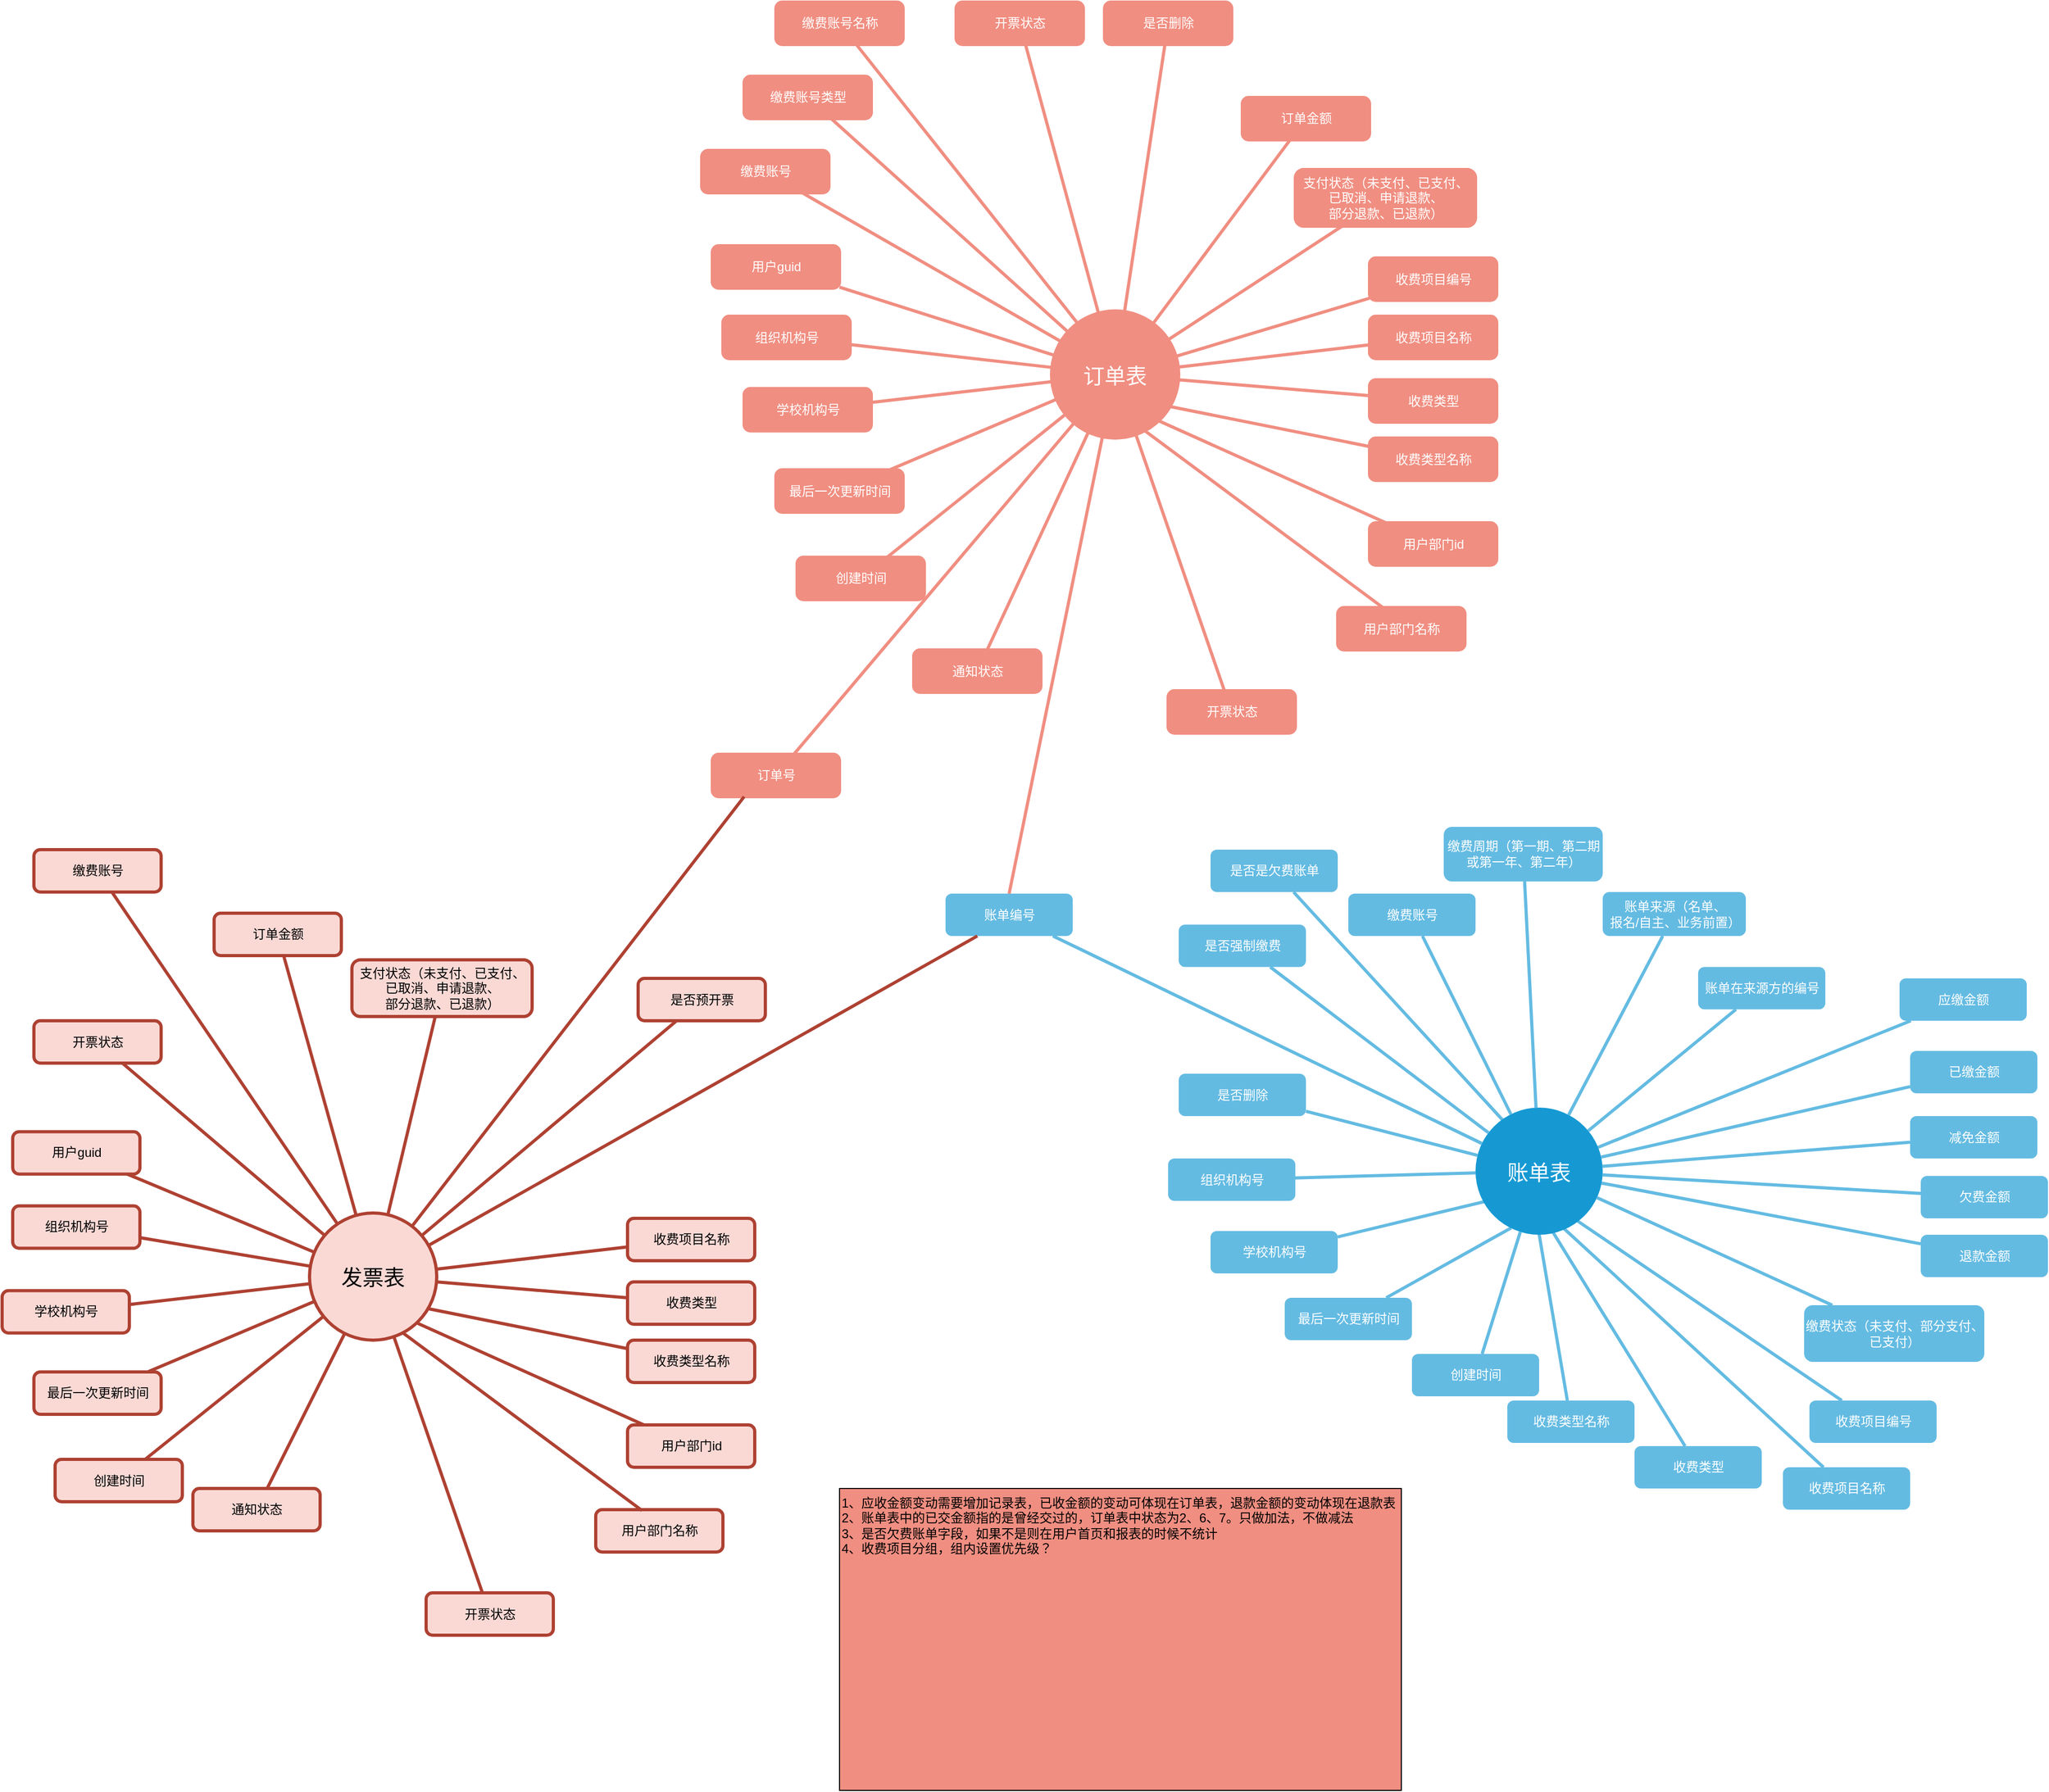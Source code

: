 <mxfile version="13.8.0" type="github">
  <diagram id="6a731a19-8d31-9384-78a2-239565b7b9f0" name="Page-1">
    <mxGraphModel dx="110" dy="1470" grid="1" gridSize="10" guides="1" tooltips="1" connect="1" arrows="1" fold="1" page="1" pageScale="1" pageWidth="1169" pageHeight="827" background="#ffffff" math="0" shadow="0">
      <root>
        <mxCell id="0" />
        <mxCell id="1" parent="0" />
        <mxCell id="pOSD9MgzQfgFi6eEdxhm-1736" value="是否删除" style="rounded=1;fillColor=#64BBE2;strokeColor=none;strokeWidth=3;shadow=0;html=1;fontColor=#FFFFFF;" parent="1" vertex="1">
          <mxGeometry x="2980" y="881.5" width="120" height="40" as="geometry" />
        </mxCell>
        <mxCell id="pOSD9MgzQfgFi6eEdxhm-1737" value="账单编号" style="rounded=1;fillColor=#64BBE2;strokeColor=none;strokeWidth=3;shadow=0;html=1;fontColor=#FFFFFF;" parent="1" vertex="1">
          <mxGeometry x="2760" y="711.5" width="120" height="40" as="geometry" />
        </mxCell>
        <mxCell id="pOSD9MgzQfgFi6eEdxhm-1738" value="缴费账号" style="rounded=1;fillColor=#64BBE2;strokeColor=none;strokeWidth=3;shadow=0;html=1;fontColor=#FFFFFF;" parent="1" vertex="1">
          <mxGeometry x="3140" y="711.5" width="120" height="40" as="geometry" />
        </mxCell>
        <mxCell id="pOSD9MgzQfgFi6eEdxhm-1739" value="账单来源（名单、&lt;br&gt;报名/自主、业务前置）" style="rounded=1;fillColor=#64BBE2;strokeColor=none;strokeWidth=3;shadow=0;html=1;fontColor=#FFFFFF;" parent="1" vertex="1">
          <mxGeometry x="3380" y="710" width="135" height="41.5" as="geometry" />
        </mxCell>
        <mxCell id="pOSD9MgzQfgFi6eEdxhm-1740" value="账单在来源方的编号" style="rounded=1;fillColor=#64BBE2;strokeColor=none;strokeWidth=3;shadow=0;html=1;fontColor=#FFFFFF;" parent="1" vertex="1">
          <mxGeometry x="3470" y="780.75" width="120" height="40" as="geometry" />
        </mxCell>
        <mxCell id="pOSD9MgzQfgFi6eEdxhm-1741" value="已缴金额" style="rounded=1;fillColor=#64BBE2;strokeColor=none;strokeWidth=3;shadow=0;html=1;fontColor=#FFFFFF;" parent="1" vertex="1">
          <mxGeometry x="3670" y="860" width="120" height="40" as="geometry" />
        </mxCell>
        <mxCell id="pOSD9MgzQfgFi6eEdxhm-1742" value="应缴金额" style="rounded=1;fillColor=#64BBE2;strokeColor=none;strokeWidth=3;shadow=0;html=1;fontColor=#FFFFFF;" parent="1" vertex="1">
          <mxGeometry x="3660" y="791.5" width="120" height="40" as="geometry" />
        </mxCell>
        <mxCell id="pOSD9MgzQfgFi6eEdxhm-1743" value="欠费金额" style="rounded=1;fillColor=#64BBE2;strokeColor=none;strokeWidth=3;shadow=0;html=1;fontColor=#FFFFFF;" parent="1" vertex="1">
          <mxGeometry x="3680" y="978" width="120" height="40" as="geometry" />
        </mxCell>
        <mxCell id="pOSD9MgzQfgFi6eEdxhm-1744" value="缴费状态（未支付、部分支付、&lt;br&gt;已支付）" style="rounded=1;fillColor=#64BBE2;strokeColor=none;strokeWidth=3;shadow=0;html=1;fontColor=#FFFFFF;" parent="1" vertex="1">
          <mxGeometry x="3570" y="1100" width="170" height="53.5" as="geometry" />
        </mxCell>
        <mxCell id="pOSD9MgzQfgFi6eEdxhm-1746" value="" style="edgeStyle=none;endArrow=none;strokeWidth=3;strokeColor=#64BBE2;html=1;" parent="1" source="pOSD9MgzQfgFi6eEdxhm-1735" target="pOSD9MgzQfgFi6eEdxhm-1736" edge="1">
          <mxGeometry x="1270" y="331.5" width="100" height="100" as="geometry">
            <mxPoint x="1270" y="431.5" as="sourcePoint" />
            <mxPoint x="1370" y="331.5" as="targetPoint" />
          </mxGeometry>
        </mxCell>
        <mxCell id="pOSD9MgzQfgFi6eEdxhm-1747" value="" style="edgeStyle=none;endArrow=none;strokeWidth=3;strokeColor=#64BBE2;html=1;" parent="1" source="pOSD9MgzQfgFi6eEdxhm-1735" target="pOSD9MgzQfgFi6eEdxhm-1737" edge="1">
          <mxGeometry x="1270" y="331.5" width="100" height="100" as="geometry">
            <mxPoint x="1270" y="431.5" as="sourcePoint" />
            <mxPoint x="1370" y="331.5" as="targetPoint" />
          </mxGeometry>
        </mxCell>
        <mxCell id="pOSD9MgzQfgFi6eEdxhm-1748" value="" style="edgeStyle=none;endArrow=none;strokeWidth=3;strokeColor=#64BBE2;html=1;" parent="1" source="pOSD9MgzQfgFi6eEdxhm-1735" target="pOSD9MgzQfgFi6eEdxhm-1738" edge="1">
          <mxGeometry x="1270" y="331.5" width="100" height="100" as="geometry">
            <mxPoint x="1270" y="431.5" as="sourcePoint" />
            <mxPoint x="1370" y="331.5" as="targetPoint" />
          </mxGeometry>
        </mxCell>
        <mxCell id="pOSD9MgzQfgFi6eEdxhm-1749" value="" style="edgeStyle=none;endArrow=none;strokeWidth=3;strokeColor=#64BBE2;html=1;" parent="1" source="pOSD9MgzQfgFi6eEdxhm-1735" target="pOSD9MgzQfgFi6eEdxhm-1739" edge="1">
          <mxGeometry x="1270" y="331.5" width="100" height="100" as="geometry">
            <mxPoint x="1270" y="431.5" as="sourcePoint" />
            <mxPoint x="1370" y="331.5" as="targetPoint" />
          </mxGeometry>
        </mxCell>
        <mxCell id="pOSD9MgzQfgFi6eEdxhm-1750" value="" style="edgeStyle=none;endArrow=none;strokeWidth=3;strokeColor=#64BBE2;html=1;" parent="1" source="pOSD9MgzQfgFi6eEdxhm-1735" target="pOSD9MgzQfgFi6eEdxhm-1740" edge="1">
          <mxGeometry x="1270" y="331.5" width="100" height="100" as="geometry">
            <mxPoint x="1270" y="431.5" as="sourcePoint" />
            <mxPoint x="1370" y="331.5" as="targetPoint" />
          </mxGeometry>
        </mxCell>
        <mxCell id="pOSD9MgzQfgFi6eEdxhm-1751" value="" style="edgeStyle=none;endArrow=none;strokeWidth=3;strokeColor=#64BBE2;html=1;" parent="1" source="pOSD9MgzQfgFi6eEdxhm-1735" target="pOSD9MgzQfgFi6eEdxhm-1742" edge="1">
          <mxGeometry x="1270" y="331.5" width="100" height="100" as="geometry">
            <mxPoint x="1270" y="431.5" as="sourcePoint" />
            <mxPoint x="1370" y="331.5" as="targetPoint" />
          </mxGeometry>
        </mxCell>
        <mxCell id="pOSD9MgzQfgFi6eEdxhm-1752" value="" style="edgeStyle=none;endArrow=none;strokeWidth=3;strokeColor=#64BBE2;html=1;" parent="1" source="pOSD9MgzQfgFi6eEdxhm-1735" target="pOSD9MgzQfgFi6eEdxhm-1741" edge="1">
          <mxGeometry x="1270" y="331.5" width="100" height="100" as="geometry">
            <mxPoint x="1270" y="431.5" as="sourcePoint" />
            <mxPoint x="1370" y="331.5" as="targetPoint" />
          </mxGeometry>
        </mxCell>
        <mxCell id="pOSD9MgzQfgFi6eEdxhm-1753" value="" style="edgeStyle=none;endArrow=none;strokeWidth=3;strokeColor=#64BBE2;html=1;" parent="1" source="pOSD9MgzQfgFi6eEdxhm-1735" target="pOSD9MgzQfgFi6eEdxhm-1743" edge="1">
          <mxGeometry x="1270" y="331.5" width="100" height="100" as="geometry">
            <mxPoint x="1270" y="431.5" as="sourcePoint" />
            <mxPoint x="1370" y="331.5" as="targetPoint" />
          </mxGeometry>
        </mxCell>
        <mxCell id="pOSD9MgzQfgFi6eEdxhm-1754" value="" style="edgeStyle=none;endArrow=none;strokeWidth=3;strokeColor=#64BBE2;html=1;" parent="1" source="pOSD9MgzQfgFi6eEdxhm-1735" target="pOSD9MgzQfgFi6eEdxhm-1744" edge="1">
          <mxGeometry x="1270" y="331.5" width="100" height="100" as="geometry">
            <mxPoint x="1270" y="431.5" as="sourcePoint" />
            <mxPoint x="1370" y="331.5" as="targetPoint" />
          </mxGeometry>
        </mxCell>
        <mxCell id="pOSD9MgzQfgFi6eEdxhm-1759" value="学校机构号" style="rounded=1;fillColor=#64BBE2;strokeColor=none;strokeWidth=3;shadow=0;html=1;fontColor=#FFFFFF;" parent="1" vertex="1">
          <mxGeometry x="3010.0" y="1030" width="120" height="40" as="geometry" />
        </mxCell>
        <mxCell id="pOSD9MgzQfgFi6eEdxhm-1760" value="" style="edgeStyle=none;endArrow=none;strokeWidth=3;strokeColor=#64BBE2;html=1;exitX=0.146;exitY=0.721;exitDx=0;exitDy=0;exitPerimeter=0;" parent="1" source="pOSD9MgzQfgFi6eEdxhm-1735" target="pOSD9MgzQfgFi6eEdxhm-1759" edge="1">
          <mxGeometry x="1298.28" y="419" width="100" height="100" as="geometry">
            <mxPoint x="3251.714" y="1043.926" as="sourcePoint" />
            <mxPoint x="1398.28" y="419" as="targetPoint" />
          </mxGeometry>
        </mxCell>
        <mxCell id="pOSD9MgzQfgFi6eEdxhm-1762" value="组织机构号" style="rounded=1;fillColor=#64BBE2;strokeColor=none;strokeWidth=3;shadow=0;html=1;fontColor=#FFFFFF;" parent="1" vertex="1">
          <mxGeometry x="2970.0" y="961.5" width="120" height="40" as="geometry" />
        </mxCell>
        <mxCell id="pOSD9MgzQfgFi6eEdxhm-1763" value="" style="edgeStyle=none;endArrow=none;strokeWidth=3;strokeColor=#64BBE2;html=1;" parent="1" source="pOSD9MgzQfgFi6eEdxhm-1735" target="pOSD9MgzQfgFi6eEdxhm-1762" edge="1">
          <mxGeometry x="1199.6" y="365.5" width="100" height="100" as="geometry">
            <mxPoint x="3240.0" y="1032.585" as="sourcePoint" />
            <mxPoint x="1299.6" y="365.5" as="targetPoint" />
          </mxGeometry>
        </mxCell>
        <mxCell id="pOSD9MgzQfgFi6eEdxhm-1766" value="收费项目编号" style="rounded=1;fillColor=#64BBE2;strokeColor=none;strokeWidth=3;shadow=0;html=1;fontColor=#FFFFFF;" parent="1" vertex="1">
          <mxGeometry x="3575.0" y="1190" width="120" height="40" as="geometry" />
        </mxCell>
        <mxCell id="pOSD9MgzQfgFi6eEdxhm-1767" value="" style="edgeStyle=none;endArrow=none;strokeWidth=3;strokeColor=#64BBE2;html=1;exitX=0.798;exitY=0.889;exitDx=0;exitDy=0;exitPerimeter=0;" parent="1" source="pOSD9MgzQfgFi6eEdxhm-1735" target="pOSD9MgzQfgFi6eEdxhm-1766" edge="1">
          <mxGeometry x="1388.28" y="454" width="100" height="100" as="geometry">
            <mxPoint x="3350" y="1039" as="sourcePoint" />
            <mxPoint x="1488.28" y="454" as="targetPoint" />
            <Array as="points" />
          </mxGeometry>
        </mxCell>
        <mxCell id="pOSD9MgzQfgFi6eEdxhm-1768" value="收费项目名称" style="rounded=1;fillColor=#64BBE2;strokeColor=none;strokeWidth=3;shadow=0;html=1;fontColor=#FFFFFF;" parent="1" vertex="1">
          <mxGeometry x="3550.0" y="1253" width="120" height="40" as="geometry" />
        </mxCell>
        <mxCell id="pOSD9MgzQfgFi6eEdxhm-1769" value="" style="edgeStyle=none;endArrow=none;strokeWidth=3;strokeColor=#64BBE2;html=1;exitX=0.695;exitY=0.951;exitDx=0;exitDy=0;exitPerimeter=0;" parent="1" source="pOSD9MgzQfgFi6eEdxhm-1735" target="pOSD9MgzQfgFi6eEdxhm-1768" edge="1">
          <mxGeometry x="1328.28" y="441.72" width="100" height="100" as="geometry">
            <mxPoint x="3337" y="1050" as="sourcePoint" />
            <mxPoint x="1428.28" y="441.72" as="targetPoint" />
          </mxGeometry>
        </mxCell>
        <mxCell id="pOSD9MgzQfgFi6eEdxhm-1772" value="收费类型名称" style="rounded=1;fillColor=#64BBE2;strokeColor=none;strokeWidth=3;shadow=0;html=1;fontColor=#FFFFFF;" parent="1" vertex="1">
          <mxGeometry x="3290.0" y="1190" width="120" height="40" as="geometry" />
        </mxCell>
        <mxCell id="pOSD9MgzQfgFi6eEdxhm-1773" value="" style="edgeStyle=none;endArrow=none;strokeWidth=3;strokeColor=#64BBE2;html=1;exitX=0.442;exitY=0.654;exitDx=0;exitDy=0;exitPerimeter=0;" parent="1" source="pOSD9MgzQfgFi6eEdxhm-1735" target="pOSD9MgzQfgFi6eEdxhm-1772" edge="1">
          <mxGeometry x="1338.28" y="451.72" width="100" height="100" as="geometry">
            <mxPoint x="3363.4" y="1055.62" as="sourcePoint" />
            <mxPoint x="1438.28" y="451.72" as="targetPoint" />
          </mxGeometry>
        </mxCell>
        <mxCell id="pOSD9MgzQfgFi6eEdxhm-1774" value="收费类型" style="rounded=1;fillColor=#64BBE2;strokeColor=none;strokeWidth=3;shadow=0;html=1;fontColor=#FFFFFF;" parent="1" vertex="1">
          <mxGeometry x="3410.0" y="1233" width="120" height="40" as="geometry" />
        </mxCell>
        <mxCell id="pOSD9MgzQfgFi6eEdxhm-1775" value="" style="edgeStyle=none;endArrow=none;strokeWidth=3;strokeColor=#64BBE2;html=1;exitX=0.5;exitY=0.804;exitDx=0;exitDy=0;exitPerimeter=0;" parent="1" source="pOSD9MgzQfgFi6eEdxhm-1735" target="pOSD9MgzQfgFi6eEdxhm-1774" edge="1">
          <mxGeometry x="1348.28" y="461.72" width="100" height="100" as="geometry">
            <mxPoint x="3340" y="1000" as="sourcePoint" />
            <mxPoint x="1448.28" y="461.72" as="targetPoint" />
          </mxGeometry>
        </mxCell>
        <mxCell id="pOSD9MgzQfgFi6eEdxhm-1776" value="创建时间" style="rounded=1;fillColor=#64BBE2;strokeColor=none;strokeWidth=3;shadow=0;html=1;fontColor=#FFFFFF;" parent="1" vertex="1">
          <mxGeometry x="3200.0" y="1146" width="120" height="40" as="geometry" />
        </mxCell>
        <mxCell id="pOSD9MgzQfgFi6eEdxhm-1777" value="" style="edgeStyle=none;endArrow=none;strokeWidth=3;strokeColor=#64BBE2;html=1;" parent="1" source="pOSD9MgzQfgFi6eEdxhm-1735" target="pOSD9MgzQfgFi6eEdxhm-1776" edge="1">
          <mxGeometry x="1036.58" y="596.72" width="100" height="100" as="geometry">
            <mxPoint x="3061.7" y="1200.62" as="sourcePoint" />
            <mxPoint x="1136.58" y="596.72" as="targetPoint" />
          </mxGeometry>
        </mxCell>
        <mxCell id="pOSD9MgzQfgFi6eEdxhm-1778" value="最后一次更新时间" style="rounded=1;fillColor=#64BBE2;strokeColor=none;strokeWidth=3;shadow=0;html=1;fontColor=#FFFFFF;" parent="1" vertex="1">
          <mxGeometry x="3080.0" y="1093" width="120" height="40" as="geometry" />
        </mxCell>
        <mxCell id="pOSD9MgzQfgFi6eEdxhm-1779" value="" style="edgeStyle=none;endArrow=none;strokeWidth=3;strokeColor=#64BBE2;html=1;exitX=0.28;exitY=0.946;exitDx=0;exitDy=0;exitPerimeter=0;" parent="1" source="pOSD9MgzQfgFi6eEdxhm-1735" target="pOSD9MgzQfgFi6eEdxhm-1778" edge="1">
          <mxGeometry x="966.58" y="663.05" width="100" height="100" as="geometry">
            <mxPoint x="3222.4" y="1087.67" as="sourcePoint" />
            <mxPoint x="1066.58" y="663.05" as="targetPoint" />
          </mxGeometry>
        </mxCell>
        <mxCell id="pOSD9MgzQfgFi6eEdxhm-1783" value="缴费周期（第一期、第二期&lt;br&gt;或第一年、第二年）" style="rounded=1;fillColor=#64BBE2;strokeColor=none;strokeWidth=3;shadow=0;html=1;fontColor=#FFFFFF;" parent="1" vertex="1">
          <mxGeometry x="3230" y="648.5" width="150" height="51.5" as="geometry" />
        </mxCell>
        <mxCell id="pOSD9MgzQfgFi6eEdxhm-1784" value="" style="edgeStyle=none;endArrow=none;strokeWidth=3;strokeColor=#64BBE2;html=1;" parent="1" source="pOSD9MgzQfgFi6eEdxhm-1735" target="pOSD9MgzQfgFi6eEdxhm-1783" edge="1">
          <mxGeometry x="1195" y="226.5" width="100" height="100" as="geometry">
            <mxPoint x="3347.316" y="874.736" as="sourcePoint" />
            <mxPoint x="1295" y="226.5" as="targetPoint" />
          </mxGeometry>
        </mxCell>
        <mxCell id="pOSD9MgzQfgFi6eEdxhm-1785" value="是否删除" style="rounded=1;fillColor=#F08E81;strokeWidth=3;shadow=0;html=1;fontColor=#ffffff;strokeColor=#F08E81;" parent="1" vertex="1">
          <mxGeometry x="2910" y="-130" width="120" height="40" as="geometry" />
        </mxCell>
        <mxCell id="pOSD9MgzQfgFi6eEdxhm-1787" value="缴费账号类型" style="rounded=1;fillColor=#F08E81;strokeWidth=3;shadow=0;html=1;fontColor=#ffffff;strokeColor=#F08E81;" parent="1" vertex="1">
          <mxGeometry x="2570" y="-60" width="120" height="40" as="geometry" />
        </mxCell>
        <mxCell id="pOSD9MgzQfgFi6eEdxhm-1791" value="订单金额" style="rounded=1;fillColor=#F08E81;strokeWidth=3;shadow=0;html=1;fontColor=#ffffff;strokeColor=#F08E81;" parent="1" vertex="1">
          <mxGeometry x="3040" y="-40" width="120" height="40" as="geometry" />
        </mxCell>
        <mxCell id="pOSD9MgzQfgFi6eEdxhm-1793" value="支付状态（未支付、已支付、&lt;br&gt;已取消、申请退款、&lt;br&gt;部分退款、已退款）" style="rounded=1;strokeWidth=3;shadow=0;html=1;fontColor=#ffffff;fillColor=#F08E81;strokeColor=#F08E81;" parent="1" vertex="1">
          <mxGeometry x="3090" y="28" width="170" height="53.5" as="geometry" />
        </mxCell>
        <mxCell id="pOSD9MgzQfgFi6eEdxhm-1794" value="开票状态" style="rounded=1;fillColor=#F08E81;strokeWidth=3;shadow=0;html=1;fontColor=#ffffff;strokeColor=#F08E81;" parent="1" vertex="1">
          <mxGeometry x="2770" y="-130" width="120" height="40" as="geometry" />
        </mxCell>
        <mxCell id="pOSD9MgzQfgFi6eEdxhm-1795" value="" style="edgeStyle=none;endArrow=none;strokeWidth=3;html=1;fillColor=#F08E81;strokeColor=#F08E81;" parent="1" source="pOSD9MgzQfgFi6eEdxhm-1821" target="pOSD9MgzQfgFi6eEdxhm-1785" edge="1">
          <mxGeometry x="860" y="-450.25" width="100" height="100" as="geometry">
            <mxPoint x="860" y="-350.25" as="sourcePoint" />
            <mxPoint x="960" y="-450.25" as="targetPoint" />
          </mxGeometry>
        </mxCell>
        <mxCell id="pOSD9MgzQfgFi6eEdxhm-1797" value="" style="edgeStyle=none;endArrow=none;strokeWidth=3;html=1;fillColor=#F08E81;strokeColor=#F08E81;" parent="1" source="pOSD9MgzQfgFi6eEdxhm-1821" target="pOSD9MgzQfgFi6eEdxhm-1787" edge="1">
          <mxGeometry x="860" y="-450.25" width="100" height="100" as="geometry">
            <mxPoint x="860" y="-350.25" as="sourcePoint" />
            <mxPoint x="960" y="-450.25" as="targetPoint" />
          </mxGeometry>
        </mxCell>
        <mxCell id="pOSD9MgzQfgFi6eEdxhm-1800" value="" style="edgeStyle=none;endArrow=none;strokeWidth=3;html=1;fillColor=#F08E81;strokeColor=#F08E81;" parent="1" source="pOSD9MgzQfgFi6eEdxhm-1821" target="pOSD9MgzQfgFi6eEdxhm-1791" edge="1">
          <mxGeometry x="860" y="-450.25" width="100" height="100" as="geometry">
            <mxPoint x="860" y="-350.25" as="sourcePoint" />
            <mxPoint x="960" y="-450.25" as="targetPoint" />
          </mxGeometry>
        </mxCell>
        <mxCell id="pOSD9MgzQfgFi6eEdxhm-1803" value="" style="edgeStyle=none;endArrow=none;strokeWidth=3;html=1;fillColor=#F08E81;strokeColor=#F08E81;" parent="1" source="pOSD9MgzQfgFi6eEdxhm-1821" target="pOSD9MgzQfgFi6eEdxhm-1793" edge="1">
          <mxGeometry x="860" y="-450.25" width="100" height="100" as="geometry">
            <mxPoint x="860" y="-350.25" as="sourcePoint" />
            <mxPoint x="960" y="-450.25" as="targetPoint" />
          </mxGeometry>
        </mxCell>
        <mxCell id="pOSD9MgzQfgFi6eEdxhm-1804" value="" style="edgeStyle=none;endArrow=none;strokeWidth=3;html=1;fillColor=#F08E81;strokeColor=#F08E81;" parent="1" source="pOSD9MgzQfgFi6eEdxhm-1821" target="pOSD9MgzQfgFi6eEdxhm-1794" edge="1">
          <mxGeometry x="860" y="-450.25" width="100" height="100" as="geometry">
            <mxPoint x="860" y="-350.25" as="sourcePoint" />
            <mxPoint x="960" y="-450.25" as="targetPoint" />
          </mxGeometry>
        </mxCell>
        <mxCell id="pOSD9MgzQfgFi6eEdxhm-1805" value="学校机构号" style="rounded=1;fillColor=#F08E81;strokeWidth=3;shadow=0;html=1;fontColor=#ffffff;strokeColor=#F08E81;" parent="1" vertex="1">
          <mxGeometry x="2570.0" y="234.75" width="120" height="40" as="geometry" />
        </mxCell>
        <mxCell id="pOSD9MgzQfgFi6eEdxhm-1806" value="" style="edgeStyle=none;endArrow=none;strokeWidth=3;html=1;fillColor=#F08E81;strokeColor=#F08E81;" parent="1" source="pOSD9MgzQfgFi6eEdxhm-1821" target="pOSD9MgzQfgFi6eEdxhm-1805" edge="1">
          <mxGeometry x="888.28" y="-362.75" width="100" height="100" as="geometry">
            <mxPoint x="2841.714" y="262.176" as="sourcePoint" />
            <mxPoint x="988.28" y="-362.75" as="targetPoint" />
          </mxGeometry>
        </mxCell>
        <mxCell id="pOSD9MgzQfgFi6eEdxhm-1807" value="组织机构号" style="rounded=1;fillColor=#F08E81;strokeWidth=3;shadow=0;html=1;fontColor=#ffffff;strokeColor=#F08E81;" parent="1" vertex="1">
          <mxGeometry x="2550.0" y="166.5" width="120" height="40" as="geometry" />
        </mxCell>
        <mxCell id="pOSD9MgzQfgFi6eEdxhm-1808" value="" style="edgeStyle=none;endArrow=none;strokeWidth=3;html=1;fillColor=#F08E81;strokeColor=#F08E81;" parent="1" source="pOSD9MgzQfgFi6eEdxhm-1821" target="pOSD9MgzQfgFi6eEdxhm-1807" edge="1">
          <mxGeometry x="789.6" y="-416.25" width="100" height="100" as="geometry">
            <mxPoint x="2830.0" y="250.835" as="sourcePoint" />
            <mxPoint x="889.6" y="-416.25" as="targetPoint" />
          </mxGeometry>
        </mxCell>
        <mxCell id="pOSD9MgzQfgFi6eEdxhm-1809" value="收费项目编号" style="rounded=1;strokeWidth=3;shadow=0;html=1;fontColor=#ffffff;strokeColor=#F08E81;fillColor=#F08E81;" parent="1" vertex="1">
          <mxGeometry x="3160.0" y="111.5" width="120" height="40" as="geometry" />
        </mxCell>
        <mxCell id="pOSD9MgzQfgFi6eEdxhm-1810" value="" style="edgeStyle=none;endArrow=none;strokeWidth=3;html=1;fillColor=#F08E81;strokeColor=#F08E81;" parent="1" source="pOSD9MgzQfgFi6eEdxhm-1821" target="pOSD9MgzQfgFi6eEdxhm-1809" edge="1">
          <mxGeometry x="978.28" y="-327.75" width="100" height="100" as="geometry">
            <mxPoint x="2940" y="257.25" as="sourcePoint" />
            <mxPoint x="1078.28" y="-327.75" as="targetPoint" />
            <Array as="points" />
          </mxGeometry>
        </mxCell>
        <mxCell id="pOSD9MgzQfgFi6eEdxhm-1811" value="收费项目名称" style="rounded=1;strokeWidth=3;shadow=0;html=1;fontColor=#ffffff;strokeColor=#F08E81;fillColor=#F08E81;" parent="1" vertex="1">
          <mxGeometry x="3160.0" y="166.5" width="120" height="40" as="geometry" />
        </mxCell>
        <mxCell id="pOSD9MgzQfgFi6eEdxhm-1812" value="" style="edgeStyle=none;endArrow=none;strokeWidth=3;html=1;fillColor=#F08E81;strokeColor=#F08E81;" parent="1" source="pOSD9MgzQfgFi6eEdxhm-1821" target="pOSD9MgzQfgFi6eEdxhm-1811" edge="1">
          <mxGeometry x="918.28" y="-340.03" width="100" height="100" as="geometry">
            <mxPoint x="2927" y="268.25" as="sourcePoint" />
            <mxPoint x="1018.28" y="-340.03" as="targetPoint" />
          </mxGeometry>
        </mxCell>
        <mxCell id="pOSD9MgzQfgFi6eEdxhm-1813" value="收费类型名称" style="rounded=1;fillColor=#F08E81;strokeWidth=3;shadow=0;html=1;fontColor=#ffffff;strokeColor=#F08E81;" parent="1" vertex="1">
          <mxGeometry x="3160.0" y="281.5" width="120" height="40" as="geometry" />
        </mxCell>
        <mxCell id="pOSD9MgzQfgFi6eEdxhm-1814" value="" style="edgeStyle=none;endArrow=none;strokeWidth=3;html=1;exitX=0.442;exitY=0.654;exitDx=0;exitDy=0;exitPerimeter=0;fillColor=#F08E81;strokeColor=#F08E81;" parent="1" source="pOSD9MgzQfgFi6eEdxhm-1821" target="pOSD9MgzQfgFi6eEdxhm-1813" edge="1">
          <mxGeometry x="928.28" y="-330.03" width="100" height="100" as="geometry">
            <mxPoint x="2953.4" y="273.87" as="sourcePoint" />
            <mxPoint x="1028.28" y="-330.03" as="targetPoint" />
          </mxGeometry>
        </mxCell>
        <mxCell id="pOSD9MgzQfgFi6eEdxhm-1815" value="收费类型" style="rounded=1;strokeWidth=3;shadow=0;html=1;fontColor=#ffffff;strokeColor=#F08E81;fillColor=#F08E81;" parent="1" vertex="1">
          <mxGeometry x="3160.0" y="226.5" width="120" height="40" as="geometry" />
        </mxCell>
        <mxCell id="pOSD9MgzQfgFi6eEdxhm-1816" value="" style="edgeStyle=none;endArrow=none;strokeWidth=3;html=1;fillColor=#F08E81;strokeColor=#F08E81;" parent="1" source="pOSD9MgzQfgFi6eEdxhm-1821" target="pOSD9MgzQfgFi6eEdxhm-1815" edge="1">
          <mxGeometry x="938.28" y="-320.03" width="100" height="100" as="geometry">
            <mxPoint x="2930" y="218.25" as="sourcePoint" />
            <mxPoint x="1038.28" y="-320.03" as="targetPoint" />
          </mxGeometry>
        </mxCell>
        <mxCell id="pOSD9MgzQfgFi6eEdxhm-1817" value="创建时间" style="rounded=1;fillColor=#F08E81;strokeWidth=3;shadow=0;html=1;fontColor=#ffffff;strokeColor=#F08E81;" parent="1" vertex="1">
          <mxGeometry x="2620.0" y="394" width="120" height="40" as="geometry" />
        </mxCell>
        <mxCell id="pOSD9MgzQfgFi6eEdxhm-1818" value="" style="edgeStyle=none;endArrow=none;strokeWidth=3;html=1;fillColor=#F08E81;strokeColor=#F08E81;" parent="1" source="pOSD9MgzQfgFi6eEdxhm-1821" target="pOSD9MgzQfgFi6eEdxhm-1817" edge="1">
          <mxGeometry x="626.58" y="-185.03" width="100" height="100" as="geometry">
            <mxPoint x="2651.7" y="418.87" as="sourcePoint" />
            <mxPoint x="726.58" y="-185.03" as="targetPoint" />
          </mxGeometry>
        </mxCell>
        <mxCell id="pOSD9MgzQfgFi6eEdxhm-1819" value="最后一次更新时间" style="rounded=1;fillColor=#F08E81;strokeWidth=3;shadow=0;html=1;fontColor=#ffffff;strokeColor=#F08E81;" parent="1" vertex="1">
          <mxGeometry x="2600.0" y="311.5" width="120" height="40" as="geometry" />
        </mxCell>
        <mxCell id="pOSD9MgzQfgFi6eEdxhm-1820" value="" style="edgeStyle=none;endArrow=none;strokeWidth=3;html=1;fillColor=#F08E81;strokeColor=#F08E81;" parent="1" source="pOSD9MgzQfgFi6eEdxhm-1821" target="pOSD9MgzQfgFi6eEdxhm-1819" edge="1">
          <mxGeometry x="556.58" y="-118.7" width="100" height="100" as="geometry">
            <mxPoint x="2812.4" y="305.92" as="sourcePoint" />
            <mxPoint x="656.58" y="-118.7" as="targetPoint" />
          </mxGeometry>
        </mxCell>
        <mxCell id="pOSD9MgzQfgFi6eEdxhm-1821" value="订单表" style="ellipse;whiteSpace=wrap;html=1;shadow=0;fontFamily=Helvetica;fontSize=20;align=center;strokeWidth=3;fillColor=#F08E81;fontColor=#ffffff;strokeColor=#F08E81;" parent="1" vertex="1">
          <mxGeometry x="2860" y="161.5" width="120" height="120" as="geometry" />
        </mxCell>
        <mxCell id="pOSD9MgzQfgFi6eEdxhm-1822" value="用户guid" style="rounded=1;fillColor=#F08E81;strokeWidth=3;shadow=0;html=1;fontColor=#ffffff;strokeColor=#F08E81;" parent="1" vertex="1">
          <mxGeometry x="2540" y="100" width="120" height="40" as="geometry" />
        </mxCell>
        <mxCell id="pOSD9MgzQfgFi6eEdxhm-1823" value="" style="edgeStyle=none;endArrow=none;strokeWidth=3;html=1;fillColor=#F08E81;strokeColor=#F08E81;" parent="1" source="pOSD9MgzQfgFi6eEdxhm-1821" target="pOSD9MgzQfgFi6eEdxhm-1822" edge="1">
          <mxGeometry x="860" y="-385.25" width="100" height="100" as="geometry">
            <mxPoint x="2840.081" y="276.637" as="sourcePoint" />
            <mxPoint x="960" y="-385.25" as="targetPoint" />
          </mxGeometry>
        </mxCell>
        <mxCell id="pOSD9MgzQfgFi6eEdxhm-1830" value="" style="edgeStyle=none;endArrow=none;strokeWidth=3;html=1;entryX=0.5;entryY=0;entryDx=0;entryDy=0;fillColor=#d80073;strokeColor=#F08E81;" parent="1" source="pOSD9MgzQfgFi6eEdxhm-1821" target="pOSD9MgzQfgFi6eEdxhm-1737" edge="1">
          <mxGeometry x="883.9" y="-261.12" width="100" height="100" as="geometry">
            <mxPoint x="2859.22" y="331.5" as="sourcePoint" />
            <mxPoint x="2920" y="620" as="targetPoint" />
          </mxGeometry>
        </mxCell>
        <mxCell id="pOSD9MgzQfgFi6eEdxhm-1832" value="通知状态" style="rounded=1;fillColor=#F08E81;strokeWidth=3;shadow=0;html=1;fontColor=#ffffff;strokeColor=#F08E81;" parent="1" vertex="1">
          <mxGeometry x="2730.0" y="481.5" width="120" height="40" as="geometry" />
        </mxCell>
        <mxCell id="pOSD9MgzQfgFi6eEdxhm-1833" value="" style="edgeStyle=none;endArrow=none;strokeWidth=3;html=1;fillColor=#F08E81;strokeColor=#F08E81;" parent="1" source="pOSD9MgzQfgFi6eEdxhm-1821" target="pOSD9MgzQfgFi6eEdxhm-1832" edge="1">
          <mxGeometry x="736.58" y="-136.74" width="100" height="100" as="geometry">
            <mxPoint x="2877.09" y="266.499" as="sourcePoint" />
            <mxPoint x="836.58" y="-136.74" as="targetPoint" />
          </mxGeometry>
        </mxCell>
        <mxCell id="pOSD9MgzQfgFi6eEdxhm-1834" value="用户部门id" style="rounded=1;fillColor=#F08E81;strokeWidth=3;shadow=0;html=1;fontColor=#ffffff;strokeColor=#F08E81;" parent="1" vertex="1">
          <mxGeometry x="3160.0" y="361.5" width="120" height="40" as="geometry" />
        </mxCell>
        <mxCell id="pOSD9MgzQfgFi6eEdxhm-1835" value="" style="edgeStyle=none;endArrow=none;strokeWidth=3;html=1;exitX=0.375;exitY=0.654;exitDx=0;exitDy=0;fillColor=#F08E81;strokeColor=#F08E81;exitPerimeter=0;" parent="1" source="pOSD9MgzQfgFi6eEdxhm-1821" target="pOSD9MgzQfgFi6eEdxhm-1834" edge="1">
          <mxGeometry x="918.28" y="-212.07" width="100" height="100" as="geometry">
            <mxPoint x="2910" y="271.5" as="sourcePoint" />
            <mxPoint x="1018.28" y="-212.07" as="targetPoint" />
          </mxGeometry>
        </mxCell>
        <mxCell id="pOSD9MgzQfgFi6eEdxhm-1838" value="用户部门名称" style="rounded=1;fillColor=#F08E81;strokeWidth=3;shadow=0;html=1;fontColor=#ffffff;strokeColor=#F08E81;" parent="1" vertex="1">
          <mxGeometry x="3130.0" y="441.5" width="120" height="40" as="geometry" />
        </mxCell>
        <mxCell id="pOSD9MgzQfgFi6eEdxhm-1839" value="" style="edgeStyle=none;endArrow=none;strokeWidth=3;html=1;fillColor=#F08E81;strokeColor=#F08E81;entryX=0.364;entryY=0.021;entryDx=0;entryDy=0;entryPerimeter=0;exitX=0.736;exitY=0.944;exitDx=0;exitDy=0;exitPerimeter=0;" parent="1" source="pOSD9MgzQfgFi6eEdxhm-1821" target="pOSD9MgzQfgFi6eEdxhm-1838" edge="1">
          <mxGeometry x="948.28" y="-170.03" width="100" height="100" as="geometry">
            <mxPoint x="2908.04" y="389.98" as="sourcePoint" />
            <mxPoint x="3080" y="530" as="targetPoint" />
            <Array as="points" />
          </mxGeometry>
        </mxCell>
        <mxCell id="pOSD9MgzQfgFi6eEdxhm-1840" value="开票状态" style="rounded=1;fillColor=#F08E81;strokeWidth=3;shadow=0;html=1;fontColor=#ffffff;strokeColor=#F08E81;" parent="1" vertex="1">
          <mxGeometry x="2970.0" y="520" width="120" height="40" as="geometry" />
        </mxCell>
        <mxCell id="pOSD9MgzQfgFi6eEdxhm-1841" value="" style="edgeStyle=none;endArrow=none;strokeWidth=3;html=1;fillColor=#F08E81;strokeColor=#F08E81;" parent="1" source="pOSD9MgzQfgFi6eEdxhm-1821" target="pOSD9MgzQfgFi6eEdxhm-1840" edge="1">
          <mxGeometry x="866.58" y="-128.82" width="100" height="100" as="geometry">
            <mxPoint x="2995.214" y="271.505" as="sourcePoint" />
            <mxPoint x="966.58" y="-128.82" as="targetPoint" />
          </mxGeometry>
        </mxCell>
        <mxCell id="pOSD9MgzQfgFi6eEdxhm-1846" value="是否预开票" style="rounded=1;fillColor=#fad9d5;strokeWidth=3;shadow=0;html=1;strokeColor=#ae4132;" parent="1" vertex="1">
          <mxGeometry x="2470" y="791.5" width="120" height="40" as="geometry" />
        </mxCell>
        <mxCell id="pOSD9MgzQfgFi6eEdxhm-1847" value="缴费账号" style="rounded=1;fillColor=#fad9d5;strokeWidth=3;shadow=0;html=1;strokeColor=#ae4132;" parent="1" vertex="1">
          <mxGeometry x="1900" y="670" width="120" height="40" as="geometry" />
        </mxCell>
        <mxCell id="pOSD9MgzQfgFi6eEdxhm-1848" value="订单金额" style="rounded=1;fillColor=#fad9d5;strokeWidth=3;shadow=0;html=1;strokeColor=#ae4132;" parent="1" vertex="1">
          <mxGeometry x="2070" y="730" width="120" height="40" as="geometry" />
        </mxCell>
        <mxCell id="pOSD9MgzQfgFi6eEdxhm-1849" value="支付状态（未支付、已支付、&lt;br&gt;已取消、申请退款、&lt;br&gt;部分退款、已退款）" style="rounded=1;strokeWidth=3;shadow=0;html=1;fillColor=#fad9d5;strokeColor=#ae4132;" parent="1" vertex="1">
          <mxGeometry x="2200" y="774" width="170" height="53.5" as="geometry" />
        </mxCell>
        <mxCell id="pOSD9MgzQfgFi6eEdxhm-1850" value="开票状态" style="rounded=1;fillColor=#fad9d5;strokeWidth=3;shadow=0;html=1;strokeColor=#ae4132;" parent="1" vertex="1">
          <mxGeometry x="1900" y="831.5" width="120" height="40" as="geometry" />
        </mxCell>
        <mxCell id="pOSD9MgzQfgFi6eEdxhm-1851" value="" style="edgeStyle=none;endArrow=none;strokeWidth=3;html=1;fillColor=#fad9d5;strokeColor=#ae4132;" parent="1" source="pOSD9MgzQfgFi6eEdxhm-1872" target="pOSD9MgzQfgFi6eEdxhm-1846" edge="1">
          <mxGeometry x="160" y="401.25" width="100" height="100" as="geometry">
            <mxPoint x="160" y="501.25" as="sourcePoint" />
            <mxPoint x="260" y="401.25" as="targetPoint" />
          </mxGeometry>
        </mxCell>
        <mxCell id="pOSD9MgzQfgFi6eEdxhm-1852" value="" style="edgeStyle=none;endArrow=none;strokeWidth=3;html=1;fillColor=#fad9d5;strokeColor=#ae4132;" parent="1" source="pOSD9MgzQfgFi6eEdxhm-1872" target="pOSD9MgzQfgFi6eEdxhm-1847" edge="1">
          <mxGeometry x="160" y="401.25" width="100" height="100" as="geometry">
            <mxPoint x="160" y="501.25" as="sourcePoint" />
            <mxPoint x="260" y="401.25" as="targetPoint" />
          </mxGeometry>
        </mxCell>
        <mxCell id="pOSD9MgzQfgFi6eEdxhm-1853" value="" style="edgeStyle=none;endArrow=none;strokeWidth=3;html=1;fillColor=#fad9d5;strokeColor=#ae4132;" parent="1" source="pOSD9MgzQfgFi6eEdxhm-1872" target="pOSD9MgzQfgFi6eEdxhm-1848" edge="1">
          <mxGeometry x="160" y="401.25" width="100" height="100" as="geometry">
            <mxPoint x="160" y="501.25" as="sourcePoint" />
            <mxPoint x="260" y="401.25" as="targetPoint" />
          </mxGeometry>
        </mxCell>
        <mxCell id="pOSD9MgzQfgFi6eEdxhm-1854" value="" style="edgeStyle=none;endArrow=none;strokeWidth=3;html=1;fillColor=#fad9d5;strokeColor=#ae4132;" parent="1" source="pOSD9MgzQfgFi6eEdxhm-1872" target="pOSD9MgzQfgFi6eEdxhm-1849" edge="1">
          <mxGeometry x="160" y="401.25" width="100" height="100" as="geometry">
            <mxPoint x="160" y="501.25" as="sourcePoint" />
            <mxPoint x="260" y="401.25" as="targetPoint" />
          </mxGeometry>
        </mxCell>
        <mxCell id="pOSD9MgzQfgFi6eEdxhm-1855" value="" style="edgeStyle=none;endArrow=none;strokeWidth=3;html=1;fillColor=#fad9d5;strokeColor=#ae4132;" parent="1" source="pOSD9MgzQfgFi6eEdxhm-1872" target="pOSD9MgzQfgFi6eEdxhm-1850" edge="1">
          <mxGeometry x="160" y="401.25" width="100" height="100" as="geometry">
            <mxPoint x="160" y="501.25" as="sourcePoint" />
            <mxPoint x="260" y="401.25" as="targetPoint" />
          </mxGeometry>
        </mxCell>
        <mxCell id="pOSD9MgzQfgFi6eEdxhm-1856" value="学校机构号" style="rounded=1;fillColor=#fad9d5;strokeWidth=3;shadow=0;html=1;strokeColor=#ae4132;" parent="1" vertex="1">
          <mxGeometry x="1870.0" y="1086.25" width="120" height="40" as="geometry" />
        </mxCell>
        <mxCell id="pOSD9MgzQfgFi6eEdxhm-1857" value="" style="edgeStyle=none;endArrow=none;strokeWidth=3;html=1;fillColor=#fad9d5;strokeColor=#ae4132;" parent="1" source="pOSD9MgzQfgFi6eEdxhm-1872" target="pOSD9MgzQfgFi6eEdxhm-1856" edge="1">
          <mxGeometry x="188.28" y="488.75" width="100" height="100" as="geometry">
            <mxPoint x="2141.714" y="1113.676" as="sourcePoint" />
            <mxPoint x="288.28" y="488.75" as="targetPoint" />
          </mxGeometry>
        </mxCell>
        <mxCell id="pOSD9MgzQfgFi6eEdxhm-1858" value="组织机构号" style="rounded=1;fillColor=#fad9d5;strokeWidth=3;shadow=0;html=1;strokeColor=#ae4132;" parent="1" vertex="1">
          <mxGeometry x="1880.0" y="1006.25" width="120" height="40" as="geometry" />
        </mxCell>
        <mxCell id="pOSD9MgzQfgFi6eEdxhm-1859" value="" style="edgeStyle=none;endArrow=none;strokeWidth=3;html=1;fillColor=#fad9d5;strokeColor=#ae4132;" parent="1" source="pOSD9MgzQfgFi6eEdxhm-1872" target="pOSD9MgzQfgFi6eEdxhm-1858" edge="1">
          <mxGeometry x="89.6" y="435.25" width="100" height="100" as="geometry">
            <mxPoint x="2130.0" y="1102.335" as="sourcePoint" />
            <mxPoint x="189.6" y="435.25" as="targetPoint" />
          </mxGeometry>
        </mxCell>
        <mxCell id="pOSD9MgzQfgFi6eEdxhm-1861" value="" style="edgeStyle=none;endArrow=none;strokeWidth=3;html=1;fillColor=#fad9d5;strokeColor=#ae4132;entryX=0.25;entryY=1;entryDx=0;entryDy=0;" parent="1" source="pOSD9MgzQfgFi6eEdxhm-1872" target="pOSD9MgzQfgFi6eEdxhm-1737" edge="1">
          <mxGeometry x="278.28" y="523.75" width="100" height="100" as="geometry">
            <mxPoint x="2240" y="1108.75" as="sourcePoint" />
            <mxPoint x="2696.056" y="896.5" as="targetPoint" />
            <Array as="points" />
          </mxGeometry>
        </mxCell>
        <mxCell id="pOSD9MgzQfgFi6eEdxhm-1862" value="收费项目名称" style="rounded=1;strokeWidth=3;shadow=0;html=1;fillColor=#fad9d5;strokeColor=#ae4132;" parent="1" vertex="1">
          <mxGeometry x="2460.0" y="1018" width="120" height="40" as="geometry" />
        </mxCell>
        <mxCell id="pOSD9MgzQfgFi6eEdxhm-1863" value="" style="edgeStyle=none;endArrow=none;strokeWidth=3;html=1;fillColor=#fad9d5;strokeColor=#ae4132;" parent="1" source="pOSD9MgzQfgFi6eEdxhm-1872" target="pOSD9MgzQfgFi6eEdxhm-1862" edge="1">
          <mxGeometry x="218.28" y="511.47" width="100" height="100" as="geometry">
            <mxPoint x="2227" y="1119.75" as="sourcePoint" />
            <mxPoint x="318.28" y="511.47" as="targetPoint" />
          </mxGeometry>
        </mxCell>
        <mxCell id="pOSD9MgzQfgFi6eEdxhm-1864" value="收费类型名称" style="rounded=1;fillColor=#fad9d5;strokeWidth=3;shadow=0;html=1;strokeColor=#ae4132;" parent="1" vertex="1">
          <mxGeometry x="2460.0" y="1133" width="120" height="40" as="geometry" />
        </mxCell>
        <mxCell id="pOSD9MgzQfgFi6eEdxhm-1865" value="" style="edgeStyle=none;endArrow=none;strokeWidth=3;html=1;exitX=0.442;exitY=0.654;exitDx=0;exitDy=0;exitPerimeter=0;fillColor=#fad9d5;strokeColor=#ae4132;" parent="1" source="pOSD9MgzQfgFi6eEdxhm-1872" target="pOSD9MgzQfgFi6eEdxhm-1864" edge="1">
          <mxGeometry x="228.28" y="521.47" width="100" height="100" as="geometry">
            <mxPoint x="2253.4" y="1125.37" as="sourcePoint" />
            <mxPoint x="328.28" y="521.47" as="targetPoint" />
          </mxGeometry>
        </mxCell>
        <mxCell id="pOSD9MgzQfgFi6eEdxhm-1866" value="收费类型" style="rounded=1;strokeWidth=3;shadow=0;html=1;fillColor=#fad9d5;strokeColor=#ae4132;" parent="1" vertex="1">
          <mxGeometry x="2460.0" y="1078" width="120" height="40" as="geometry" />
        </mxCell>
        <mxCell id="pOSD9MgzQfgFi6eEdxhm-1867" value="" style="edgeStyle=none;endArrow=none;strokeWidth=3;html=1;fillColor=#fad9d5;strokeColor=#ae4132;" parent="1" source="pOSD9MgzQfgFi6eEdxhm-1872" target="pOSD9MgzQfgFi6eEdxhm-1866" edge="1">
          <mxGeometry x="238.28" y="531.47" width="100" height="100" as="geometry">
            <mxPoint x="2230" y="1069.75" as="sourcePoint" />
            <mxPoint x="338.28" y="531.47" as="targetPoint" />
          </mxGeometry>
        </mxCell>
        <mxCell id="pOSD9MgzQfgFi6eEdxhm-1868" value="创建时间" style="rounded=1;fillColor=#fad9d5;strokeWidth=3;shadow=0;html=1;strokeColor=#ae4132;" parent="1" vertex="1">
          <mxGeometry x="1920.0" y="1245.5" width="120" height="40" as="geometry" />
        </mxCell>
        <mxCell id="pOSD9MgzQfgFi6eEdxhm-1869" value="" style="edgeStyle=none;endArrow=none;strokeWidth=3;html=1;fillColor=#fad9d5;strokeColor=#ae4132;" parent="1" source="pOSD9MgzQfgFi6eEdxhm-1872" target="pOSD9MgzQfgFi6eEdxhm-1868" edge="1">
          <mxGeometry x="-73.42" y="666.47" width="100" height="100" as="geometry">
            <mxPoint x="1951.7" y="1270.37" as="sourcePoint" />
            <mxPoint x="26.58" y="666.47" as="targetPoint" />
          </mxGeometry>
        </mxCell>
        <mxCell id="pOSD9MgzQfgFi6eEdxhm-1870" value="最后一次更新时间" style="rounded=1;fillColor=#fad9d5;strokeWidth=3;shadow=0;html=1;strokeColor=#ae4132;" parent="1" vertex="1">
          <mxGeometry x="1900.0" y="1163" width="120" height="40" as="geometry" />
        </mxCell>
        <mxCell id="pOSD9MgzQfgFi6eEdxhm-1871" value="" style="edgeStyle=none;endArrow=none;strokeWidth=3;html=1;fillColor=#fad9d5;strokeColor=#ae4132;" parent="1" source="pOSD9MgzQfgFi6eEdxhm-1872" target="pOSD9MgzQfgFi6eEdxhm-1870" edge="1">
          <mxGeometry x="-143.42" y="732.8" width="100" height="100" as="geometry">
            <mxPoint x="2112.4" y="1157.42" as="sourcePoint" />
            <mxPoint x="-43.42" y="732.8" as="targetPoint" />
          </mxGeometry>
        </mxCell>
        <mxCell id="pOSD9MgzQfgFi6eEdxhm-1873" value="用户guid" style="rounded=1;fillColor=#fad9d5;strokeWidth=3;shadow=0;html=1;strokeColor=#ae4132;" parent="1" vertex="1">
          <mxGeometry x="1880" y="936.25" width="120" height="40" as="geometry" />
        </mxCell>
        <mxCell id="pOSD9MgzQfgFi6eEdxhm-1874" value="" style="edgeStyle=none;endArrow=none;strokeWidth=3;html=1;fillColor=#fad9d5;strokeColor=#ae4132;" parent="1" source="pOSD9MgzQfgFi6eEdxhm-1872" target="pOSD9MgzQfgFi6eEdxhm-1873" edge="1">
          <mxGeometry x="160" y="466.25" width="100" height="100" as="geometry">
            <mxPoint x="2140.081" y="1128.137" as="sourcePoint" />
            <mxPoint x="260" y="466.25" as="targetPoint" />
          </mxGeometry>
        </mxCell>
        <mxCell id="pOSD9MgzQfgFi6eEdxhm-1875" value="通知状态" style="rounded=1;fillColor=#fad9d5;strokeWidth=3;shadow=0;html=1;strokeColor=#ae4132;" parent="1" vertex="1">
          <mxGeometry x="2050.0" y="1273" width="120" height="40" as="geometry" />
        </mxCell>
        <mxCell id="pOSD9MgzQfgFi6eEdxhm-1876" value="" style="edgeStyle=none;endArrow=none;strokeWidth=3;html=1;fillColor=#fad9d5;strokeColor=#ae4132;" parent="1" source="pOSD9MgzQfgFi6eEdxhm-1872" target="pOSD9MgzQfgFi6eEdxhm-1875" edge="1">
          <mxGeometry x="36.58" y="714.76" width="100" height="100" as="geometry">
            <mxPoint x="2177.09" y="1117.999" as="sourcePoint" />
            <mxPoint x="136.58" y="714.76" as="targetPoint" />
          </mxGeometry>
        </mxCell>
        <mxCell id="pOSD9MgzQfgFi6eEdxhm-1877" value="用户部门id" style="rounded=1;fillColor=#fad9d5;strokeWidth=3;shadow=0;html=1;strokeColor=#ae4132;" parent="1" vertex="1">
          <mxGeometry x="2460.0" y="1213" width="120" height="40" as="geometry" />
        </mxCell>
        <mxCell id="pOSD9MgzQfgFi6eEdxhm-1878" value="" style="edgeStyle=none;endArrow=none;strokeWidth=3;html=1;exitX=0.375;exitY=0.654;exitDx=0;exitDy=0;fillColor=#fad9d5;exitPerimeter=0;strokeColor=#ae4132;" parent="1" source="pOSD9MgzQfgFi6eEdxhm-1872" target="pOSD9MgzQfgFi6eEdxhm-1877" edge="1">
          <mxGeometry x="218.28" y="639.43" width="100" height="100" as="geometry">
            <mxPoint x="2210" y="1123" as="sourcePoint" />
            <mxPoint x="318.28" y="639.43" as="targetPoint" />
          </mxGeometry>
        </mxCell>
        <mxCell id="pOSD9MgzQfgFi6eEdxhm-1879" value="用户部门名称" style="rounded=1;fillColor=#fad9d5;strokeWidth=3;shadow=0;html=1;strokeColor=#ae4132;" parent="1" vertex="1">
          <mxGeometry x="2430.0" y="1293" width="120" height="40" as="geometry" />
        </mxCell>
        <mxCell id="pOSD9MgzQfgFi6eEdxhm-1880" value="" style="edgeStyle=none;endArrow=none;strokeWidth=3;html=1;fillColor=#fad9d5;entryX=0.364;entryY=0.021;entryDx=0;entryDy=0;entryPerimeter=0;exitX=0.736;exitY=0.944;exitDx=0;exitDy=0;exitPerimeter=0;strokeColor=#ae4132;" parent="1" source="pOSD9MgzQfgFi6eEdxhm-1872" target="pOSD9MgzQfgFi6eEdxhm-1879" edge="1">
          <mxGeometry x="248.28" y="681.47" width="100" height="100" as="geometry">
            <mxPoint x="2208.04" y="1241.48" as="sourcePoint" />
            <mxPoint x="2380" y="1381.5" as="targetPoint" />
            <Array as="points" />
          </mxGeometry>
        </mxCell>
        <mxCell id="pOSD9MgzQfgFi6eEdxhm-1881" value="开票状态" style="rounded=1;fillColor=#fad9d5;strokeWidth=3;shadow=0;html=1;strokeColor=#ae4132;" parent="1" vertex="1">
          <mxGeometry x="2270.0" y="1371.5" width="120" height="40" as="geometry" />
        </mxCell>
        <mxCell id="pOSD9MgzQfgFi6eEdxhm-1882" value="" style="edgeStyle=none;endArrow=none;strokeWidth=3;html=1;fillColor=#fad9d5;strokeColor=#ae4132;" parent="1" source="pOSD9MgzQfgFi6eEdxhm-1872" target="pOSD9MgzQfgFi6eEdxhm-1881" edge="1">
          <mxGeometry x="166.58" y="722.68" width="100" height="100" as="geometry">
            <mxPoint x="2295.214" y="1123.005" as="sourcePoint" />
            <mxPoint x="266.58" y="722.68" as="targetPoint" />
          </mxGeometry>
        </mxCell>
        <mxCell id="pOSD9MgzQfgFi6eEdxhm-1884" value="订单号" style="rounded=1;fillColor=#F08E81;strokeWidth=3;shadow=0;html=1;fontColor=#ffffff;strokeColor=#F08E81;" parent="1" vertex="1">
          <mxGeometry x="2540.0" y="580" width="120" height="40" as="geometry" />
        </mxCell>
        <mxCell id="pOSD9MgzQfgFi6eEdxhm-1885" value="" style="edgeStyle=none;endArrow=none;strokeWidth=3;html=1;fillColor=#F08E81;strokeColor=#F08E81;" parent="1" source="pOSD9MgzQfgFi6eEdxhm-1821" target="pOSD9MgzQfgFi6eEdxhm-1884" edge="1">
          <mxGeometry x="746.58" y="-137.16" width="100" height="100" as="geometry">
            <mxPoint x="2903.167" y="274.746" as="sourcePoint" />
            <mxPoint x="846.58" y="-137.16" as="targetPoint" />
          </mxGeometry>
        </mxCell>
        <mxCell id="pOSD9MgzQfgFi6eEdxhm-1872" value="发票表" style="ellipse;whiteSpace=wrap;html=1;shadow=0;fontFamily=Helvetica;fontSize=20;align=center;strokeWidth=3;fillColor=#fad9d5;strokeColor=#ae4132;" parent="1" vertex="1">
          <mxGeometry x="2160" y="1013" width="120" height="120" as="geometry" />
        </mxCell>
        <mxCell id="pOSD9MgzQfgFi6eEdxhm-1889" value="" style="edgeStyle=none;endArrow=none;strokeWidth=3;html=1;fillColor=#fad9d5;strokeColor=#ae4132;entryX=0.25;entryY=1;entryDx=0;entryDy=0;" parent="1" source="pOSD9MgzQfgFi6eEdxhm-1872" target="pOSD9MgzQfgFi6eEdxhm-1884" edge="1">
          <mxGeometry x="170" y="411.25" width="100" height="100" as="geometry">
            <mxPoint x="2277.391" y="1046.202" as="sourcePoint" />
            <mxPoint x="2373.924" y="881.5" as="targetPoint" />
          </mxGeometry>
        </mxCell>
        <mxCell id="pOSD9MgzQfgFi6eEdxhm-1892" value="1、应收金额变动需要增加记录表，已收金额的变动可体现在订单表，退款金额的变动体现在退款表&lt;br&gt;2、账单表中的已交金额指的是曾经交过的，订单表中状态为2、6、7。只做加法，不做减法&lt;br&gt;3、是否欠费账单字段，如果不是则在用户首页和报表的时候不统计&lt;br&gt;4、收费项目分组，组内设置优先级？" style="rounded=0;whiteSpace=wrap;html=1;strokeColor=#000000;fillColor=#F08E81;align=left;verticalAlign=top;" parent="1" vertex="1">
          <mxGeometry x="2660" y="1273" width="530" height="285" as="geometry" />
        </mxCell>
        <mxCell id="pOSD9MgzQfgFi6eEdxhm-1894" value="减免金额" style="rounded=1;fillColor=#64BBE2;strokeColor=none;strokeWidth=3;shadow=0;html=1;fontColor=#FFFFFF;" parent="1" vertex="1">
          <mxGeometry x="3670" y="921.5" width="120" height="40" as="geometry" />
        </mxCell>
        <mxCell id="pOSD9MgzQfgFi6eEdxhm-1895" value="" style="edgeStyle=none;endArrow=none;strokeWidth=3;strokeColor=#64BBE2;html=1;" parent="1" source="pOSD9MgzQfgFi6eEdxhm-1735" target="pOSD9MgzQfgFi6eEdxhm-1894" edge="1">
          <mxGeometry x="1440.66" y="331.5" width="100" height="100" as="geometry">
            <mxPoint x="3550.005" y="982.344" as="sourcePoint" />
            <mxPoint x="1540.66" y="331.5" as="targetPoint" />
          </mxGeometry>
        </mxCell>
        <mxCell id="pOSD9MgzQfgFi6eEdxhm-1896" value="退款金额" style="rounded=1;fillColor=#64BBE2;strokeColor=none;strokeWidth=3;shadow=0;html=1;fontColor=#FFFFFF;" parent="1" vertex="1">
          <mxGeometry x="3680" y="1033.5" width="120" height="40" as="geometry" />
        </mxCell>
        <mxCell id="pOSD9MgzQfgFi6eEdxhm-1897" value="" style="edgeStyle=none;endArrow=none;strokeWidth=3;strokeColor=#64BBE2;html=1;" parent="1" source="pOSD9MgzQfgFi6eEdxhm-1735" target="pOSD9MgzQfgFi6eEdxhm-1896" edge="1">
          <mxGeometry x="1460.86" y="383.06" width="100" height="100" as="geometry">
            <mxPoint x="3399.996" y="1030.003" as="sourcePoint" />
            <mxPoint x="1560.86" y="383.06" as="targetPoint" />
          </mxGeometry>
        </mxCell>
        <mxCell id="pOSD9MgzQfgFi6eEdxhm-1898" value="是否强制缴费" style="rounded=1;fillColor=#64BBE2;strokeColor=none;strokeWidth=3;shadow=0;html=1;fontColor=#FFFFFF;" parent="1" vertex="1">
          <mxGeometry x="2980" y="740.75" width="120" height="40" as="geometry" />
        </mxCell>
        <mxCell id="pOSD9MgzQfgFi6eEdxhm-1899" value="" style="edgeStyle=none;endArrow=none;strokeWidth=3;strokeColor=#64BBE2;html=1;" parent="1" source="pOSD9MgzQfgFi6eEdxhm-1735" target="pOSD9MgzQfgFi6eEdxhm-1898" edge="1">
          <mxGeometry x="1136.64" y="341.5" width="100" height="100" as="geometry">
            <mxPoint x="3160.001" y="929.738" as="sourcePoint" />
            <mxPoint x="1236.64" y="341.5" as="targetPoint" />
          </mxGeometry>
        </mxCell>
        <mxCell id="pOSD9MgzQfgFi6eEdxhm-1900" value="是否是欠费账单" style="rounded=1;fillColor=#64BBE2;strokeColor=none;strokeWidth=3;shadow=0;html=1;fontColor=#FFFFFF;" parent="1" vertex="1">
          <mxGeometry x="3010" y="670" width="120" height="40" as="geometry" />
        </mxCell>
        <mxCell id="pOSD9MgzQfgFi6eEdxhm-1901" value="" style="edgeStyle=none;endArrow=none;strokeWidth=3;strokeColor=#64BBE2;html=1;exitX=0.25;exitY=0.138;exitDx=0;exitDy=0;exitPerimeter=0;" parent="1" source="pOSD9MgzQfgFi6eEdxhm-1735" target="pOSD9MgzQfgFi6eEdxhm-1900" edge="1">
          <mxGeometry x="1153.32" y="283.26" width="100" height="100" as="geometry">
            <mxPoint x="3176.681" y="871.498" as="sourcePoint" />
            <mxPoint x="1253.32" y="283.26" as="targetPoint" />
          </mxGeometry>
        </mxCell>
        <mxCell id="pOSD9MgzQfgFi6eEdxhm-1735" value="账单表" style="ellipse;whiteSpace=wrap;html=1;shadow=0;fontFamily=Helvetica;fontSize=20;fontColor=#FFFFFF;align=center;strokeWidth=3;fillColor=#1699D3;strokeColor=none;" parent="1" vertex="1">
          <mxGeometry x="3260" y="913.5" width="120" height="120" as="geometry" />
        </mxCell>
        <mxCell id="pOSD9MgzQfgFi6eEdxhm-1903" value="缴费账号" style="rounded=1;fillColor=#F08E81;strokeWidth=3;shadow=0;html=1;fontColor=#ffffff;strokeColor=#F08E81;" parent="1" vertex="1">
          <mxGeometry x="2530" y="10" width="120" height="40" as="geometry" />
        </mxCell>
        <mxCell id="pOSD9MgzQfgFi6eEdxhm-1904" value="" style="edgeStyle=none;endArrow=none;strokeWidth=3;html=1;fillColor=#F08E81;strokeColor=#F08E81;" parent="1" target="pOSD9MgzQfgFi6eEdxhm-1903" edge="1">
          <mxGeometry x="870" y="-440.25" width="100" height="100" as="geometry">
            <mxPoint x="2880.795" y="197.165" as="sourcePoint" />
            <mxPoint x="970" y="-440.25" as="targetPoint" />
          </mxGeometry>
        </mxCell>
        <mxCell id="pOSD9MgzQfgFi6eEdxhm-1905" value="缴费账号名称" style="rounded=1;fillColor=#F08E81;strokeWidth=3;shadow=0;html=1;fontColor=#ffffff;strokeColor=#F08E81;" parent="1" vertex="1">
          <mxGeometry x="2600" y="-130" width="120" height="40" as="geometry" />
        </mxCell>
        <mxCell id="pOSD9MgzQfgFi6eEdxhm-1906" value="" style="edgeStyle=none;endArrow=none;strokeWidth=3;html=1;fillColor=#F08E81;strokeColor=#F08E81;exitX=0.25;exitY=0.154;exitDx=0;exitDy=0;exitPerimeter=0;" parent="1" source="pOSD9MgzQfgFi6eEdxhm-1821" target="pOSD9MgzQfgFi6eEdxhm-1905" edge="1">
          <mxGeometry x="879.2" y="-490.25" width="100" height="100" as="geometry">
            <mxPoint x="2889.995" y="147.165" as="sourcePoint" />
            <mxPoint x="979.2" y="-490.25" as="targetPoint" />
          </mxGeometry>
        </mxCell>
      </root>
    </mxGraphModel>
  </diagram>
</mxfile>
